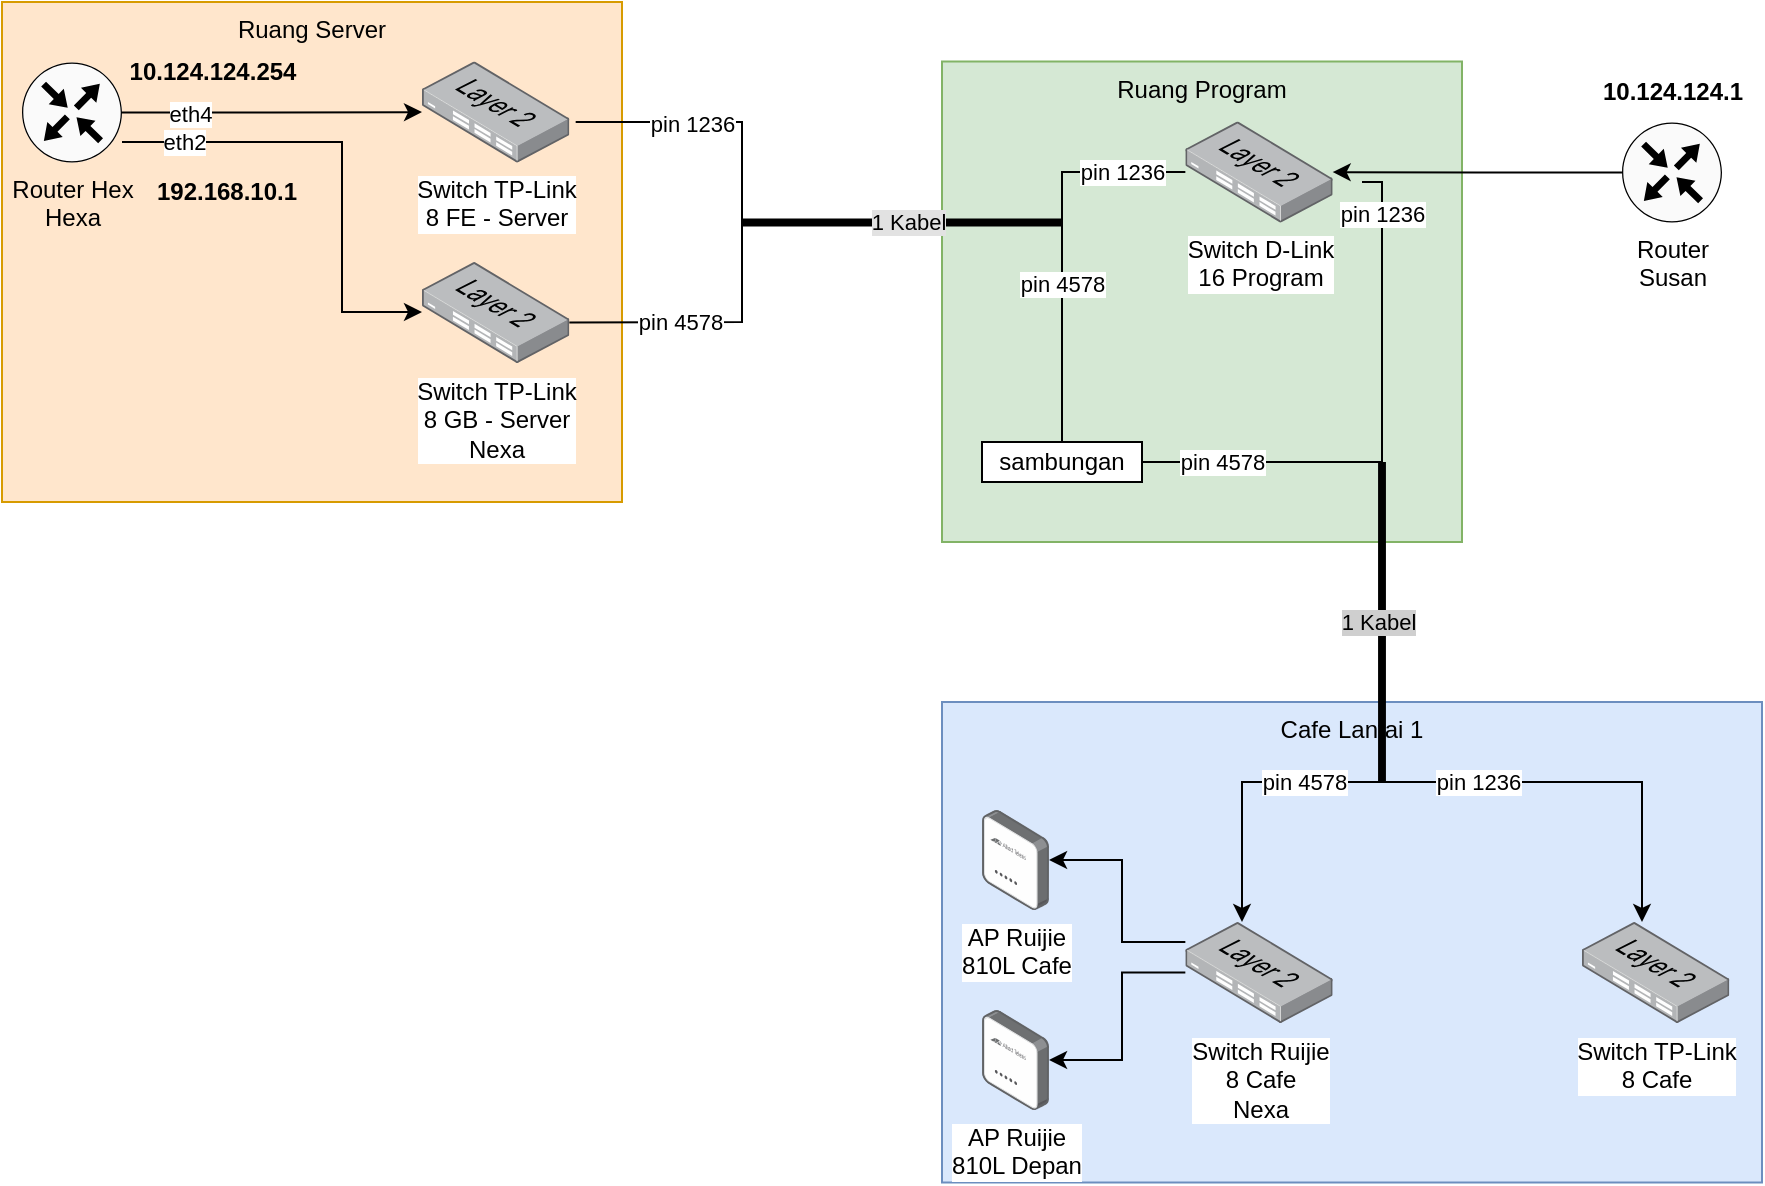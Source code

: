 <mxfile version="28.2.5">
  <diagram name="Halaman-1" id="Mw-yg8ZVXgWlmnLBL7tn">
    <mxGraphModel dx="991" dy="843" grid="1" gridSize="10" guides="1" tooltips="1" connect="1" arrows="1" fold="1" page="1" pageScale="1" pageWidth="1169" pageHeight="827" math="0" shadow="0">
      <root>
        <mxCell id="0" />
        <mxCell id="1" parent="0" />
        <mxCell id="5B4XER01SiziGpCRieDg-51" value="Cafe Lantai 1" style="rounded=0;whiteSpace=wrap;html=1;fillColor=#dae8fc;strokeColor=#6c8ebf;verticalAlign=top;" parent="1" vertex="1">
          <mxGeometry x="640" y="430" width="410" height="240.25" as="geometry" />
        </mxCell>
        <mxCell id="5B4XER01SiziGpCRieDg-24" value="Ruang Server" style="rounded=0;whiteSpace=wrap;html=1;fillColor=#ffe6cc;strokeColor=#d79b00;verticalAlign=top;" parent="1" vertex="1">
          <mxGeometry x="170" y="80" width="310" height="250" as="geometry" />
        </mxCell>
        <mxCell id="5B4XER01SiziGpCRieDg-20" value="Ruang Program" style="rounded=0;whiteSpace=wrap;html=1;fillColor=#d5e8d4;strokeColor=#82b366;verticalAlign=top;" parent="1" vertex="1">
          <mxGeometry x="640" y="109.75" width="260" height="240.25" as="geometry" />
        </mxCell>
        <mxCell id="5B4XER01SiziGpCRieDg-4" value="" style="edgeStyle=orthogonalEdgeStyle;rounded=0;orthogonalLoop=1;jettySize=auto;html=1;" parent="1" source="5B4XER01SiziGpCRieDg-1" target="5B4XER01SiziGpCRieDg-2" edge="1">
          <mxGeometry relative="1" as="geometry">
            <Array as="points">
              <mxPoint x="340" y="150" />
              <mxPoint x="340" y="235" />
            </Array>
          </mxGeometry>
        </mxCell>
        <mxCell id="5B4XER01SiziGpCRieDg-5" value="eth2" style="edgeLabel;html=1;align=center;verticalAlign=middle;resizable=0;points=[];" parent="5B4XER01SiziGpCRieDg-4" vertex="1" connectable="0">
          <mxGeometry x="-0.735" relative="1" as="geometry">
            <mxPoint as="offset" />
          </mxGeometry>
        </mxCell>
        <mxCell id="5B4XER01SiziGpCRieDg-16" style="edgeStyle=orthogonalEdgeStyle;rounded=0;orthogonalLoop=1;jettySize=auto;html=1;" parent="1" source="5B4XER01SiziGpCRieDg-1" target="5B4XER01SiziGpCRieDg-15" edge="1">
          <mxGeometry relative="1" as="geometry" />
        </mxCell>
        <mxCell id="5B4XER01SiziGpCRieDg-17" value="eth4" style="edgeLabel;html=1;align=center;verticalAlign=middle;resizable=0;points=[];" parent="5B4XER01SiziGpCRieDg-16" vertex="1" connectable="0">
          <mxGeometry x="-0.553" relative="1" as="geometry">
            <mxPoint as="offset" />
          </mxGeometry>
        </mxCell>
        <mxCell id="5B4XER01SiziGpCRieDg-1" value="Router Hex&lt;div&gt;Hexa&lt;/div&gt;" style="sketch=0;points=[[0.5,0,0],[1,0.5,0],[0.5,1,0],[0,0.5,0],[0.145,0.145,0],[0.856,0.145,0],[0.855,0.856,0],[0.145,0.855,0]];verticalLabelPosition=bottom;html=1;verticalAlign=top;aspect=fixed;align=center;pointerEvents=1;shape=mxgraph.cisco19.rect;prIcon=router;fillColor=#FAFAFA;strokeColor=light-dark(#000000,#000000);" parent="1" vertex="1">
          <mxGeometry x="180" y="110.25" width="50" height="50" as="geometry" />
        </mxCell>
        <mxCell id="5B4XER01SiziGpCRieDg-2" value="Switch TP-Link&lt;div&gt;8 GB - Server&lt;/div&gt;&lt;div&gt;Nexa&lt;/div&gt;" style="image;points=[];aspect=fixed;html=1;align=center;shadow=0;dashed=0;image=img/lib/allied_telesis/switch/Switch_24_port_L2.svg;" parent="1" vertex="1">
          <mxGeometry x="380" y="210" width="73.67" height="50.5" as="geometry" />
        </mxCell>
        <mxCell id="5B4XER01SiziGpCRieDg-3" value="AP Ruijie&lt;div&gt;810L Cafe&lt;/div&gt;" style="image;points=[];aspect=fixed;html=1;align=center;shadow=0;dashed=0;image=img/lib/allied_telesis/wireless/Access_Point_Indoor.svg;" parent="1" vertex="1">
          <mxGeometry x="660" y="484" width="33.52" height="50" as="geometry" />
        </mxCell>
        <mxCell id="5B4XER01SiziGpCRieDg-6" value="Switch D-Link&lt;div&gt;16 Program&lt;/div&gt;" style="image;points=[];aspect=fixed;html=1;align=center;shadow=0;dashed=0;image=img/lib/allied_telesis/switch/Switch_24_port_L2.svg;" parent="1" vertex="1">
          <mxGeometry x="761.67" y="139.75" width="73.67" height="50.5" as="geometry" />
        </mxCell>
        <mxCell id="5B4XER01SiziGpCRieDg-59" style="edgeStyle=orthogonalEdgeStyle;rounded=0;orthogonalLoop=1;jettySize=auto;html=1;" parent="1" source="5B4XER01SiziGpCRieDg-7" target="5B4XER01SiziGpCRieDg-3" edge="1">
          <mxGeometry relative="1" as="geometry">
            <Array as="points">
              <mxPoint x="730" y="550" />
              <mxPoint x="730" y="509" />
            </Array>
          </mxGeometry>
        </mxCell>
        <mxCell id="5B4XER01SiziGpCRieDg-60" style="edgeStyle=orthogonalEdgeStyle;rounded=0;orthogonalLoop=1;jettySize=auto;html=1;" parent="1" source="5B4XER01SiziGpCRieDg-7" target="5B4XER01SiziGpCRieDg-58" edge="1">
          <mxGeometry relative="1" as="geometry">
            <Array as="points">
              <mxPoint x="730" y="565" />
              <mxPoint x="730" y="609" />
            </Array>
          </mxGeometry>
        </mxCell>
        <mxCell id="5B4XER01SiziGpCRieDg-7" value="Switch Ruijie&lt;div&gt;8 Cafe&lt;/div&gt;&lt;div&gt;Nexa&lt;/div&gt;" style="image;points=[];aspect=fixed;html=1;align=center;shadow=0;dashed=0;image=img/lib/allied_telesis/switch/Switch_24_port_L2.svg;" parent="1" vertex="1">
          <mxGeometry x="761.67" y="540" width="73.67" height="50.5" as="geometry" />
        </mxCell>
        <mxCell id="5B4XER01SiziGpCRieDg-13" value="Switch TP-Link&lt;div&gt;8 Cafe&lt;/div&gt;" style="image;points=[];aspect=fixed;html=1;align=center;shadow=0;dashed=0;image=img/lib/allied_telesis/switch/Switch_24_port_L2.svg;" parent="1" vertex="1">
          <mxGeometry x="960" y="540" width="73.67" height="50.5" as="geometry" />
        </mxCell>
        <mxCell id="5B4XER01SiziGpCRieDg-15" value="Switch TP-Link&lt;div&gt;8 FE - Server&lt;/div&gt;" style="image;points=[];aspect=fixed;html=1;align=center;shadow=0;dashed=0;image=img/lib/allied_telesis/switch/Switch_24_port_L2.svg;" parent="1" vertex="1">
          <mxGeometry x="380" y="109.75" width="73.67" height="50.5" as="geometry" />
        </mxCell>
        <mxCell id="RqAOdu3nlP_Uk3YqCrTq-1" style="edgeStyle=orthogonalEdgeStyle;rounded=0;orthogonalLoop=1;jettySize=auto;html=1;strokeColor=#000000;fontColor=#000000;" edge="1" parent="1" source="5B4XER01SiziGpCRieDg-25" target="5B4XER01SiziGpCRieDg-6">
          <mxGeometry relative="1" as="geometry" />
        </mxCell>
        <mxCell id="5B4XER01SiziGpCRieDg-25" value="Router&lt;div&gt;Susan&lt;/div&gt;" style="sketch=0;points=[[0.5,0,0],[1,0.5,0],[0.5,1,0],[0,0.5,0],[0.145,0.145,0],[0.856,0.145,0],[0.855,0.856,0],[0.145,0.855,0]];verticalLabelPosition=bottom;html=1;verticalAlign=top;aspect=fixed;align=center;pointerEvents=1;shape=mxgraph.cisco19.rect;prIcon=router;fillColor=#FAFAFA;strokeColor=light-dark(#000000,#000000);" parent="1" vertex="1">
          <mxGeometry x="980" y="140.25" width="50" height="50" as="geometry" />
        </mxCell>
        <mxCell id="5B4XER01SiziGpCRieDg-28" value="10.124.124.1" style="text;html=1;align=center;verticalAlign=middle;resizable=0;points=[];autosize=1;strokeColor=none;fillColor=none;fontStyle=1" parent="1" vertex="1">
          <mxGeometry x="960" y="110.25" width="90" height="30" as="geometry" />
        </mxCell>
        <mxCell id="5B4XER01SiziGpCRieDg-29" value="192.168.10.1" style="text;html=1;align=center;verticalAlign=middle;resizable=0;points=[];autosize=1;strokeColor=none;fillColor=none;fontStyle=1" parent="1" vertex="1">
          <mxGeometry x="236.84" y="160.25" width="90" height="30" as="geometry" />
        </mxCell>
        <mxCell id="5B4XER01SiziGpCRieDg-30" value="" style="endArrow=none;html=1;rounded=0;strokeWidth=3.937;startSize=5.905;" parent="1" edge="1">
          <mxGeometry width="50" height="50" relative="1" as="geometry">
            <mxPoint x="540" y="190.25" as="sourcePoint" />
            <mxPoint x="700" y="190.25" as="targetPoint" />
          </mxGeometry>
        </mxCell>
        <mxCell id="5B4XER01SiziGpCRieDg-49" value="1 Kabel" style="edgeLabel;html=1;align=center;verticalAlign=middle;resizable=0;points=[];labelBackgroundColor=#E2E2E2;" parent="5B4XER01SiziGpCRieDg-30" vertex="1" connectable="0">
          <mxGeometry x="0.03" y="1" relative="1" as="geometry">
            <mxPoint as="offset" />
          </mxGeometry>
        </mxCell>
        <mxCell id="5B4XER01SiziGpCRieDg-31" value="" style="endArrow=none;html=1;rounded=0;" parent="1" edge="1">
          <mxGeometry width="50" height="50" relative="1" as="geometry">
            <mxPoint x="456.84" y="140" as="sourcePoint" />
            <mxPoint x="540" y="230" as="targetPoint" />
            <Array as="points">
              <mxPoint x="540" y="140" />
            </Array>
          </mxGeometry>
        </mxCell>
        <mxCell id="5B4XER01SiziGpCRieDg-32" value="pin 1236" style="edgeLabel;html=1;align=center;verticalAlign=middle;resizable=0;points=[];" parent="5B4XER01SiziGpCRieDg-31" vertex="1" connectable="0">
          <mxGeometry x="-0.332" y="-1" relative="1" as="geometry">
            <mxPoint as="offset" />
          </mxGeometry>
        </mxCell>
        <mxCell id="5B4XER01SiziGpCRieDg-33" value="" style="endArrow=none;html=1;rounded=0;" parent="1" edge="1">
          <mxGeometry width="50" height="50" relative="1" as="geometry">
            <mxPoint x="453.67" y="240.25" as="sourcePoint" />
            <mxPoint x="540" y="230" as="targetPoint" />
            <Array as="points">
              <mxPoint x="540" y="240" />
            </Array>
          </mxGeometry>
        </mxCell>
        <mxCell id="5B4XER01SiziGpCRieDg-34" value="pin 4578" style="edgeLabel;html=1;align=center;verticalAlign=middle;resizable=0;points=[];" parent="5B4XER01SiziGpCRieDg-33" vertex="1" connectable="0">
          <mxGeometry x="0.365" y="1" relative="1" as="geometry">
            <mxPoint x="-10" y="1" as="offset" />
          </mxGeometry>
        </mxCell>
        <mxCell id="5B4XER01SiziGpCRieDg-35" value="" style="endArrow=none;html=1;rounded=0;strokeWidth=3.937;startSize=5.905;" parent="1" edge="1">
          <mxGeometry width="50" height="50" relative="1" as="geometry">
            <mxPoint x="860" y="470" as="sourcePoint" />
            <mxPoint x="860" y="310" as="targetPoint" />
          </mxGeometry>
        </mxCell>
        <mxCell id="5B4XER01SiziGpCRieDg-50" value="1 Kabel" style="edgeLabel;html=1;align=center;verticalAlign=middle;resizable=0;points=[];labelBackgroundColor=#CFCFCF;" parent="5B4XER01SiziGpCRieDg-35" vertex="1" connectable="0">
          <mxGeometry y="2" relative="1" as="geometry">
            <mxPoint as="offset" />
          </mxGeometry>
        </mxCell>
        <mxCell id="5B4XER01SiziGpCRieDg-36" value="" style="endArrow=none;html=1;rounded=0;exitX=0.5;exitY=0;exitDx=0;exitDy=0;" parent="1" source="5B4XER01SiziGpCRieDg-39" edge="1">
          <mxGeometry width="50" height="50" relative="1" as="geometry">
            <mxPoint x="900" y="310" as="sourcePoint" />
            <mxPoint x="700" y="190" as="targetPoint" />
            <Array as="points" />
          </mxGeometry>
        </mxCell>
        <mxCell id="5B4XER01SiziGpCRieDg-37" value="pin 4578" style="edgeLabel;html=1;align=center;verticalAlign=middle;resizable=0;points=[];" parent="5B4XER01SiziGpCRieDg-36" vertex="1" connectable="0">
          <mxGeometry x="0.886" y="1" relative="1" as="geometry">
            <mxPoint x="1" y="24" as="offset" />
          </mxGeometry>
        </mxCell>
        <mxCell id="5B4XER01SiziGpCRieDg-41" value="" style="endArrow=none;html=1;rounded=0;" parent="1" target="5B4XER01SiziGpCRieDg-39" edge="1">
          <mxGeometry width="50" height="50" relative="1" as="geometry">
            <mxPoint x="860" y="310" as="sourcePoint" />
            <mxPoint x="700" y="190" as="targetPoint" />
            <Array as="points" />
          </mxGeometry>
        </mxCell>
        <mxCell id="5B4XER01SiziGpCRieDg-43" value="pin 4578" style="edgeLabel;html=1;align=center;verticalAlign=middle;resizable=0;points=[];" parent="5B4XER01SiziGpCRieDg-41" vertex="1" connectable="0">
          <mxGeometry x="-0.767" y="1" relative="1" as="geometry">
            <mxPoint x="-66" y="-1" as="offset" />
          </mxGeometry>
        </mxCell>
        <mxCell id="5B4XER01SiziGpCRieDg-39" value="sambungan" style="rounded=0;whiteSpace=wrap;html=1;" parent="1" vertex="1">
          <mxGeometry x="660" y="300" width="80" height="20" as="geometry" />
        </mxCell>
        <mxCell id="5B4XER01SiziGpCRieDg-45" value="" style="endArrow=none;html=1;rounded=0;" parent="1" source="5B4XER01SiziGpCRieDg-6" edge="1">
          <mxGeometry width="50" height="50" relative="1" as="geometry">
            <mxPoint x="560" y="340" as="sourcePoint" />
            <mxPoint x="700" y="190" as="targetPoint" />
            <Array as="points">
              <mxPoint x="700" y="165" />
            </Array>
          </mxGeometry>
        </mxCell>
        <mxCell id="5B4XER01SiziGpCRieDg-46" value="pin 1236" style="edgeLabel;html=1;align=center;verticalAlign=middle;resizable=0;points=[];" parent="5B4XER01SiziGpCRieDg-45" vertex="1" connectable="0">
          <mxGeometry x="0.147" y="-2" relative="1" as="geometry">
            <mxPoint x="18" y="2" as="offset" />
          </mxGeometry>
        </mxCell>
        <mxCell id="5B4XER01SiziGpCRieDg-47" value="" style="endArrow=none;html=1;rounded=0;" parent="1" edge="1">
          <mxGeometry width="50" height="50" relative="1" as="geometry">
            <mxPoint x="850" y="170" as="sourcePoint" />
            <mxPoint x="860" y="310" as="targetPoint" />
            <Array as="points">
              <mxPoint x="860" y="170" />
            </Array>
          </mxGeometry>
        </mxCell>
        <mxCell id="5B4XER01SiziGpCRieDg-48" value="pin 1236" style="edgeLabel;html=1;align=center;verticalAlign=middle;resizable=0;points=[];" parent="5B4XER01SiziGpCRieDg-47" vertex="1" connectable="0">
          <mxGeometry x="-0.661" relative="1" as="geometry">
            <mxPoint as="offset" />
          </mxGeometry>
        </mxCell>
        <mxCell id="5B4XER01SiziGpCRieDg-53" value="" style="endArrow=classic;html=1;rounded=0;" parent="1" edge="1">
          <mxGeometry width="50" height="50" relative="1" as="geometry">
            <mxPoint x="860" y="470" as="sourcePoint" />
            <mxPoint x="790" y="540" as="targetPoint" />
            <Array as="points">
              <mxPoint x="790" y="470" />
            </Array>
          </mxGeometry>
        </mxCell>
        <mxCell id="5B4XER01SiziGpCRieDg-56" value="pin 4578" style="edgeLabel;html=1;align=center;verticalAlign=middle;resizable=0;points=[];" parent="5B4XER01SiziGpCRieDg-53" vertex="1" connectable="0">
          <mxGeometry x="-0.451" y="-1" relative="1" as="geometry">
            <mxPoint x="-1" y="1" as="offset" />
          </mxGeometry>
        </mxCell>
        <mxCell id="5B4XER01SiziGpCRieDg-54" value="" style="endArrow=classic;html=1;rounded=0;" parent="1" edge="1">
          <mxGeometry width="50" height="50" relative="1" as="geometry">
            <mxPoint x="860" y="470" as="sourcePoint" />
            <mxPoint x="990" y="540" as="targetPoint" />
            <Array as="points">
              <mxPoint x="990" y="470" />
            </Array>
          </mxGeometry>
        </mxCell>
        <mxCell id="5B4XER01SiziGpCRieDg-57" value="pin 1236" style="edgeLabel;html=1;align=center;verticalAlign=middle;resizable=0;points=[];" parent="5B4XER01SiziGpCRieDg-54" vertex="1" connectable="0">
          <mxGeometry x="-0.626" relative="1" as="geometry">
            <mxPoint x="10" as="offset" />
          </mxGeometry>
        </mxCell>
        <mxCell id="5B4XER01SiziGpCRieDg-58" value="AP Ruijie&lt;div&gt;810L Depan&lt;/div&gt;" style="image;points=[];aspect=fixed;html=1;align=center;shadow=0;dashed=0;image=img/lib/allied_telesis/wireless/Access_Point_Indoor.svg;" parent="1" vertex="1">
          <mxGeometry x="660" y="584" width="33.52" height="50" as="geometry" />
        </mxCell>
        <mxCell id="5B4XER01SiziGpCRieDg-61" value="10.124.124.254" style="text;html=1;align=center;verticalAlign=middle;resizable=0;points=[];autosize=1;strokeColor=none;fillColor=none;fontStyle=1" parent="1" vertex="1">
          <mxGeometry x="220.0" y="100" width="110" height="30" as="geometry" />
        </mxCell>
      </root>
    </mxGraphModel>
  </diagram>
</mxfile>
